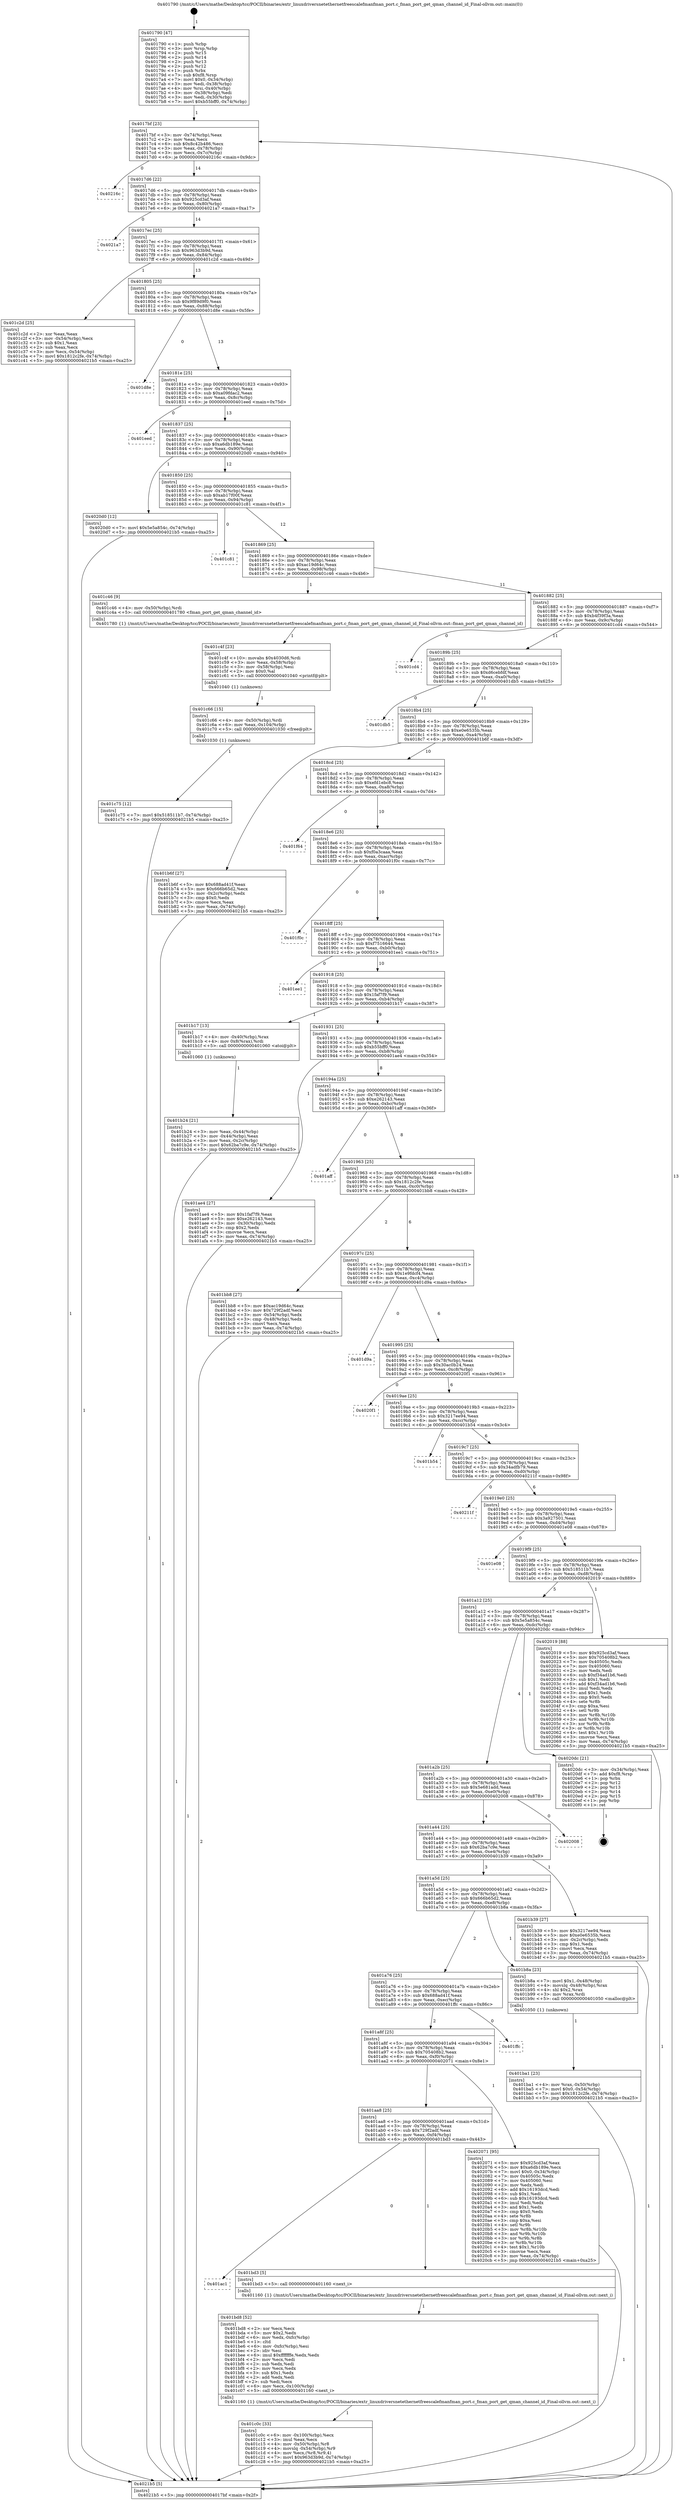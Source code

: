 digraph "0x401790" {
  label = "0x401790 (/mnt/c/Users/mathe/Desktop/tcc/POCII/binaries/extr_linuxdriversnetethernetfreescalefmanfman_port.c_fman_port_get_qman_channel_id_Final-ollvm.out::main(0))"
  labelloc = "t"
  node[shape=record]

  Entry [label="",width=0.3,height=0.3,shape=circle,fillcolor=black,style=filled]
  "0x4017bf" [label="{
     0x4017bf [23]\l
     | [instrs]\l
     &nbsp;&nbsp;0x4017bf \<+3\>: mov -0x74(%rbp),%eax\l
     &nbsp;&nbsp;0x4017c2 \<+2\>: mov %eax,%ecx\l
     &nbsp;&nbsp;0x4017c4 \<+6\>: sub $0x8c42b486,%ecx\l
     &nbsp;&nbsp;0x4017ca \<+3\>: mov %eax,-0x78(%rbp)\l
     &nbsp;&nbsp;0x4017cd \<+3\>: mov %ecx,-0x7c(%rbp)\l
     &nbsp;&nbsp;0x4017d0 \<+6\>: je 000000000040216c \<main+0x9dc\>\l
  }"]
  "0x40216c" [label="{
     0x40216c\l
  }", style=dashed]
  "0x4017d6" [label="{
     0x4017d6 [22]\l
     | [instrs]\l
     &nbsp;&nbsp;0x4017d6 \<+5\>: jmp 00000000004017db \<main+0x4b\>\l
     &nbsp;&nbsp;0x4017db \<+3\>: mov -0x78(%rbp),%eax\l
     &nbsp;&nbsp;0x4017de \<+5\>: sub $0x925cd3af,%eax\l
     &nbsp;&nbsp;0x4017e3 \<+3\>: mov %eax,-0x80(%rbp)\l
     &nbsp;&nbsp;0x4017e6 \<+6\>: je 00000000004021a7 \<main+0xa17\>\l
  }"]
  Exit [label="",width=0.3,height=0.3,shape=circle,fillcolor=black,style=filled,peripheries=2]
  "0x4021a7" [label="{
     0x4021a7\l
  }", style=dashed]
  "0x4017ec" [label="{
     0x4017ec [25]\l
     | [instrs]\l
     &nbsp;&nbsp;0x4017ec \<+5\>: jmp 00000000004017f1 \<main+0x61\>\l
     &nbsp;&nbsp;0x4017f1 \<+3\>: mov -0x78(%rbp),%eax\l
     &nbsp;&nbsp;0x4017f4 \<+5\>: sub $0x963d3b9d,%eax\l
     &nbsp;&nbsp;0x4017f9 \<+6\>: mov %eax,-0x84(%rbp)\l
     &nbsp;&nbsp;0x4017ff \<+6\>: je 0000000000401c2d \<main+0x49d\>\l
  }"]
  "0x401c75" [label="{
     0x401c75 [12]\l
     | [instrs]\l
     &nbsp;&nbsp;0x401c75 \<+7\>: movl $0x518511b7,-0x74(%rbp)\l
     &nbsp;&nbsp;0x401c7c \<+5\>: jmp 00000000004021b5 \<main+0xa25\>\l
  }"]
  "0x401c2d" [label="{
     0x401c2d [25]\l
     | [instrs]\l
     &nbsp;&nbsp;0x401c2d \<+2\>: xor %eax,%eax\l
     &nbsp;&nbsp;0x401c2f \<+3\>: mov -0x54(%rbp),%ecx\l
     &nbsp;&nbsp;0x401c32 \<+3\>: sub $0x1,%eax\l
     &nbsp;&nbsp;0x401c35 \<+2\>: sub %eax,%ecx\l
     &nbsp;&nbsp;0x401c37 \<+3\>: mov %ecx,-0x54(%rbp)\l
     &nbsp;&nbsp;0x401c3a \<+7\>: movl $0x1812c2fe,-0x74(%rbp)\l
     &nbsp;&nbsp;0x401c41 \<+5\>: jmp 00000000004021b5 \<main+0xa25\>\l
  }"]
  "0x401805" [label="{
     0x401805 [25]\l
     | [instrs]\l
     &nbsp;&nbsp;0x401805 \<+5\>: jmp 000000000040180a \<main+0x7a\>\l
     &nbsp;&nbsp;0x40180a \<+3\>: mov -0x78(%rbp),%eax\l
     &nbsp;&nbsp;0x40180d \<+5\>: sub $0x9f89d9f0,%eax\l
     &nbsp;&nbsp;0x401812 \<+6\>: mov %eax,-0x88(%rbp)\l
     &nbsp;&nbsp;0x401818 \<+6\>: je 0000000000401d8e \<main+0x5fe\>\l
  }"]
  "0x401c66" [label="{
     0x401c66 [15]\l
     | [instrs]\l
     &nbsp;&nbsp;0x401c66 \<+4\>: mov -0x50(%rbp),%rdi\l
     &nbsp;&nbsp;0x401c6a \<+6\>: mov %eax,-0x104(%rbp)\l
     &nbsp;&nbsp;0x401c70 \<+5\>: call 0000000000401030 \<free@plt\>\l
     | [calls]\l
     &nbsp;&nbsp;0x401030 \{1\} (unknown)\l
  }"]
  "0x401d8e" [label="{
     0x401d8e\l
  }", style=dashed]
  "0x40181e" [label="{
     0x40181e [25]\l
     | [instrs]\l
     &nbsp;&nbsp;0x40181e \<+5\>: jmp 0000000000401823 \<main+0x93\>\l
     &nbsp;&nbsp;0x401823 \<+3\>: mov -0x78(%rbp),%eax\l
     &nbsp;&nbsp;0x401826 \<+5\>: sub $0xa09fdac2,%eax\l
     &nbsp;&nbsp;0x40182b \<+6\>: mov %eax,-0x8c(%rbp)\l
     &nbsp;&nbsp;0x401831 \<+6\>: je 0000000000401eed \<main+0x75d\>\l
  }"]
  "0x401c4f" [label="{
     0x401c4f [23]\l
     | [instrs]\l
     &nbsp;&nbsp;0x401c4f \<+10\>: movabs $0x4030d6,%rdi\l
     &nbsp;&nbsp;0x401c59 \<+3\>: mov %eax,-0x58(%rbp)\l
     &nbsp;&nbsp;0x401c5c \<+3\>: mov -0x58(%rbp),%esi\l
     &nbsp;&nbsp;0x401c5f \<+2\>: mov $0x0,%al\l
     &nbsp;&nbsp;0x401c61 \<+5\>: call 0000000000401040 \<printf@plt\>\l
     | [calls]\l
     &nbsp;&nbsp;0x401040 \{1\} (unknown)\l
  }"]
  "0x401eed" [label="{
     0x401eed\l
  }", style=dashed]
  "0x401837" [label="{
     0x401837 [25]\l
     | [instrs]\l
     &nbsp;&nbsp;0x401837 \<+5\>: jmp 000000000040183c \<main+0xac\>\l
     &nbsp;&nbsp;0x40183c \<+3\>: mov -0x78(%rbp),%eax\l
     &nbsp;&nbsp;0x40183f \<+5\>: sub $0xa6db189e,%eax\l
     &nbsp;&nbsp;0x401844 \<+6\>: mov %eax,-0x90(%rbp)\l
     &nbsp;&nbsp;0x40184a \<+6\>: je 00000000004020d0 \<main+0x940\>\l
  }"]
  "0x401c0c" [label="{
     0x401c0c [33]\l
     | [instrs]\l
     &nbsp;&nbsp;0x401c0c \<+6\>: mov -0x100(%rbp),%ecx\l
     &nbsp;&nbsp;0x401c12 \<+3\>: imul %eax,%ecx\l
     &nbsp;&nbsp;0x401c15 \<+4\>: mov -0x50(%rbp),%r8\l
     &nbsp;&nbsp;0x401c19 \<+4\>: movslq -0x54(%rbp),%r9\l
     &nbsp;&nbsp;0x401c1d \<+4\>: mov %ecx,(%r8,%r9,4)\l
     &nbsp;&nbsp;0x401c21 \<+7\>: movl $0x963d3b9d,-0x74(%rbp)\l
     &nbsp;&nbsp;0x401c28 \<+5\>: jmp 00000000004021b5 \<main+0xa25\>\l
  }"]
  "0x4020d0" [label="{
     0x4020d0 [12]\l
     | [instrs]\l
     &nbsp;&nbsp;0x4020d0 \<+7\>: movl $0x5e5a854c,-0x74(%rbp)\l
     &nbsp;&nbsp;0x4020d7 \<+5\>: jmp 00000000004021b5 \<main+0xa25\>\l
  }"]
  "0x401850" [label="{
     0x401850 [25]\l
     | [instrs]\l
     &nbsp;&nbsp;0x401850 \<+5\>: jmp 0000000000401855 \<main+0xc5\>\l
     &nbsp;&nbsp;0x401855 \<+3\>: mov -0x78(%rbp),%eax\l
     &nbsp;&nbsp;0x401858 \<+5\>: sub $0xab17f00f,%eax\l
     &nbsp;&nbsp;0x40185d \<+6\>: mov %eax,-0x94(%rbp)\l
     &nbsp;&nbsp;0x401863 \<+6\>: je 0000000000401c81 \<main+0x4f1\>\l
  }"]
  "0x401bd8" [label="{
     0x401bd8 [52]\l
     | [instrs]\l
     &nbsp;&nbsp;0x401bd8 \<+2\>: xor %ecx,%ecx\l
     &nbsp;&nbsp;0x401bda \<+5\>: mov $0x2,%edx\l
     &nbsp;&nbsp;0x401bdf \<+6\>: mov %edx,-0xfc(%rbp)\l
     &nbsp;&nbsp;0x401be5 \<+1\>: cltd\l
     &nbsp;&nbsp;0x401be6 \<+6\>: mov -0xfc(%rbp),%esi\l
     &nbsp;&nbsp;0x401bec \<+2\>: idiv %esi\l
     &nbsp;&nbsp;0x401bee \<+6\>: imul $0xfffffffe,%edx,%edx\l
     &nbsp;&nbsp;0x401bf4 \<+2\>: mov %ecx,%edi\l
     &nbsp;&nbsp;0x401bf6 \<+2\>: sub %edx,%edi\l
     &nbsp;&nbsp;0x401bf8 \<+2\>: mov %ecx,%edx\l
     &nbsp;&nbsp;0x401bfa \<+3\>: sub $0x1,%edx\l
     &nbsp;&nbsp;0x401bfd \<+2\>: add %edx,%edi\l
     &nbsp;&nbsp;0x401bff \<+2\>: sub %edi,%ecx\l
     &nbsp;&nbsp;0x401c01 \<+6\>: mov %ecx,-0x100(%rbp)\l
     &nbsp;&nbsp;0x401c07 \<+5\>: call 0000000000401160 \<next_i\>\l
     | [calls]\l
     &nbsp;&nbsp;0x401160 \{1\} (/mnt/c/Users/mathe/Desktop/tcc/POCII/binaries/extr_linuxdriversnetethernetfreescalefmanfman_port.c_fman_port_get_qman_channel_id_Final-ollvm.out::next_i)\l
  }"]
  "0x401c81" [label="{
     0x401c81\l
  }", style=dashed]
  "0x401869" [label="{
     0x401869 [25]\l
     | [instrs]\l
     &nbsp;&nbsp;0x401869 \<+5\>: jmp 000000000040186e \<main+0xde\>\l
     &nbsp;&nbsp;0x40186e \<+3\>: mov -0x78(%rbp),%eax\l
     &nbsp;&nbsp;0x401871 \<+5\>: sub $0xac19d64c,%eax\l
     &nbsp;&nbsp;0x401876 \<+6\>: mov %eax,-0x98(%rbp)\l
     &nbsp;&nbsp;0x40187c \<+6\>: je 0000000000401c46 \<main+0x4b6\>\l
  }"]
  "0x401ac1" [label="{
     0x401ac1\l
  }", style=dashed]
  "0x401c46" [label="{
     0x401c46 [9]\l
     | [instrs]\l
     &nbsp;&nbsp;0x401c46 \<+4\>: mov -0x50(%rbp),%rdi\l
     &nbsp;&nbsp;0x401c4a \<+5\>: call 0000000000401780 \<fman_port_get_qman_channel_id\>\l
     | [calls]\l
     &nbsp;&nbsp;0x401780 \{1\} (/mnt/c/Users/mathe/Desktop/tcc/POCII/binaries/extr_linuxdriversnetethernetfreescalefmanfman_port.c_fman_port_get_qman_channel_id_Final-ollvm.out::fman_port_get_qman_channel_id)\l
  }"]
  "0x401882" [label="{
     0x401882 [25]\l
     | [instrs]\l
     &nbsp;&nbsp;0x401882 \<+5\>: jmp 0000000000401887 \<main+0xf7\>\l
     &nbsp;&nbsp;0x401887 \<+3\>: mov -0x78(%rbp),%eax\l
     &nbsp;&nbsp;0x40188a \<+5\>: sub $0xb4f39f3a,%eax\l
     &nbsp;&nbsp;0x40188f \<+6\>: mov %eax,-0x9c(%rbp)\l
     &nbsp;&nbsp;0x401895 \<+6\>: je 0000000000401cd4 \<main+0x544\>\l
  }"]
  "0x401bd3" [label="{
     0x401bd3 [5]\l
     | [instrs]\l
     &nbsp;&nbsp;0x401bd3 \<+5\>: call 0000000000401160 \<next_i\>\l
     | [calls]\l
     &nbsp;&nbsp;0x401160 \{1\} (/mnt/c/Users/mathe/Desktop/tcc/POCII/binaries/extr_linuxdriversnetethernetfreescalefmanfman_port.c_fman_port_get_qman_channel_id_Final-ollvm.out::next_i)\l
  }"]
  "0x401cd4" [label="{
     0x401cd4\l
  }", style=dashed]
  "0x40189b" [label="{
     0x40189b [25]\l
     | [instrs]\l
     &nbsp;&nbsp;0x40189b \<+5\>: jmp 00000000004018a0 \<main+0x110\>\l
     &nbsp;&nbsp;0x4018a0 \<+3\>: mov -0x78(%rbp),%eax\l
     &nbsp;&nbsp;0x4018a3 \<+5\>: sub $0xd6cebfdf,%eax\l
     &nbsp;&nbsp;0x4018a8 \<+6\>: mov %eax,-0xa0(%rbp)\l
     &nbsp;&nbsp;0x4018ae \<+6\>: je 0000000000401db5 \<main+0x625\>\l
  }"]
  "0x401aa8" [label="{
     0x401aa8 [25]\l
     | [instrs]\l
     &nbsp;&nbsp;0x401aa8 \<+5\>: jmp 0000000000401aad \<main+0x31d\>\l
     &nbsp;&nbsp;0x401aad \<+3\>: mov -0x78(%rbp),%eax\l
     &nbsp;&nbsp;0x401ab0 \<+5\>: sub $0x729f2adf,%eax\l
     &nbsp;&nbsp;0x401ab5 \<+6\>: mov %eax,-0xf4(%rbp)\l
     &nbsp;&nbsp;0x401abb \<+6\>: je 0000000000401bd3 \<main+0x443\>\l
  }"]
  "0x401db5" [label="{
     0x401db5\l
  }", style=dashed]
  "0x4018b4" [label="{
     0x4018b4 [25]\l
     | [instrs]\l
     &nbsp;&nbsp;0x4018b4 \<+5\>: jmp 00000000004018b9 \<main+0x129\>\l
     &nbsp;&nbsp;0x4018b9 \<+3\>: mov -0x78(%rbp),%eax\l
     &nbsp;&nbsp;0x4018bc \<+5\>: sub $0xe0e6535b,%eax\l
     &nbsp;&nbsp;0x4018c1 \<+6\>: mov %eax,-0xa4(%rbp)\l
     &nbsp;&nbsp;0x4018c7 \<+6\>: je 0000000000401b6f \<main+0x3df\>\l
  }"]
  "0x402071" [label="{
     0x402071 [95]\l
     | [instrs]\l
     &nbsp;&nbsp;0x402071 \<+5\>: mov $0x925cd3af,%eax\l
     &nbsp;&nbsp;0x402076 \<+5\>: mov $0xa6db189e,%ecx\l
     &nbsp;&nbsp;0x40207b \<+7\>: movl $0x0,-0x34(%rbp)\l
     &nbsp;&nbsp;0x402082 \<+7\>: mov 0x40505c,%edx\l
     &nbsp;&nbsp;0x402089 \<+7\>: mov 0x405060,%esi\l
     &nbsp;&nbsp;0x402090 \<+2\>: mov %edx,%edi\l
     &nbsp;&nbsp;0x402092 \<+6\>: add $0x16193dcd,%edi\l
     &nbsp;&nbsp;0x402098 \<+3\>: sub $0x1,%edi\l
     &nbsp;&nbsp;0x40209b \<+6\>: sub $0x16193dcd,%edi\l
     &nbsp;&nbsp;0x4020a1 \<+3\>: imul %edi,%edx\l
     &nbsp;&nbsp;0x4020a4 \<+3\>: and $0x1,%edx\l
     &nbsp;&nbsp;0x4020a7 \<+3\>: cmp $0x0,%edx\l
     &nbsp;&nbsp;0x4020aa \<+4\>: sete %r8b\l
     &nbsp;&nbsp;0x4020ae \<+3\>: cmp $0xa,%esi\l
     &nbsp;&nbsp;0x4020b1 \<+4\>: setl %r9b\l
     &nbsp;&nbsp;0x4020b5 \<+3\>: mov %r8b,%r10b\l
     &nbsp;&nbsp;0x4020b8 \<+3\>: and %r9b,%r10b\l
     &nbsp;&nbsp;0x4020bb \<+3\>: xor %r9b,%r8b\l
     &nbsp;&nbsp;0x4020be \<+3\>: or %r8b,%r10b\l
     &nbsp;&nbsp;0x4020c1 \<+4\>: test $0x1,%r10b\l
     &nbsp;&nbsp;0x4020c5 \<+3\>: cmovne %ecx,%eax\l
     &nbsp;&nbsp;0x4020c8 \<+3\>: mov %eax,-0x74(%rbp)\l
     &nbsp;&nbsp;0x4020cb \<+5\>: jmp 00000000004021b5 \<main+0xa25\>\l
  }"]
  "0x401b6f" [label="{
     0x401b6f [27]\l
     | [instrs]\l
     &nbsp;&nbsp;0x401b6f \<+5\>: mov $0x688ad41f,%eax\l
     &nbsp;&nbsp;0x401b74 \<+5\>: mov $0x666b65d2,%ecx\l
     &nbsp;&nbsp;0x401b79 \<+3\>: mov -0x2c(%rbp),%edx\l
     &nbsp;&nbsp;0x401b7c \<+3\>: cmp $0x0,%edx\l
     &nbsp;&nbsp;0x401b7f \<+3\>: cmove %ecx,%eax\l
     &nbsp;&nbsp;0x401b82 \<+3\>: mov %eax,-0x74(%rbp)\l
     &nbsp;&nbsp;0x401b85 \<+5\>: jmp 00000000004021b5 \<main+0xa25\>\l
  }"]
  "0x4018cd" [label="{
     0x4018cd [25]\l
     | [instrs]\l
     &nbsp;&nbsp;0x4018cd \<+5\>: jmp 00000000004018d2 \<main+0x142\>\l
     &nbsp;&nbsp;0x4018d2 \<+3\>: mov -0x78(%rbp),%eax\l
     &nbsp;&nbsp;0x4018d5 \<+5\>: sub $0xefd1ebc8,%eax\l
     &nbsp;&nbsp;0x4018da \<+6\>: mov %eax,-0xa8(%rbp)\l
     &nbsp;&nbsp;0x4018e0 \<+6\>: je 0000000000401f64 \<main+0x7d4\>\l
  }"]
  "0x401a8f" [label="{
     0x401a8f [25]\l
     | [instrs]\l
     &nbsp;&nbsp;0x401a8f \<+5\>: jmp 0000000000401a94 \<main+0x304\>\l
     &nbsp;&nbsp;0x401a94 \<+3\>: mov -0x78(%rbp),%eax\l
     &nbsp;&nbsp;0x401a97 \<+5\>: sub $0x705408b2,%eax\l
     &nbsp;&nbsp;0x401a9c \<+6\>: mov %eax,-0xf0(%rbp)\l
     &nbsp;&nbsp;0x401aa2 \<+6\>: je 0000000000402071 \<main+0x8e1\>\l
  }"]
  "0x401f64" [label="{
     0x401f64\l
  }", style=dashed]
  "0x4018e6" [label="{
     0x4018e6 [25]\l
     | [instrs]\l
     &nbsp;&nbsp;0x4018e6 \<+5\>: jmp 00000000004018eb \<main+0x15b\>\l
     &nbsp;&nbsp;0x4018eb \<+3\>: mov -0x78(%rbp),%eax\l
     &nbsp;&nbsp;0x4018ee \<+5\>: sub $0xf0a3caaa,%eax\l
     &nbsp;&nbsp;0x4018f3 \<+6\>: mov %eax,-0xac(%rbp)\l
     &nbsp;&nbsp;0x4018f9 \<+6\>: je 0000000000401f0c \<main+0x77c\>\l
  }"]
  "0x401ffc" [label="{
     0x401ffc\l
  }", style=dashed]
  "0x401f0c" [label="{
     0x401f0c\l
  }", style=dashed]
  "0x4018ff" [label="{
     0x4018ff [25]\l
     | [instrs]\l
     &nbsp;&nbsp;0x4018ff \<+5\>: jmp 0000000000401904 \<main+0x174\>\l
     &nbsp;&nbsp;0x401904 \<+3\>: mov -0x78(%rbp),%eax\l
     &nbsp;&nbsp;0x401907 \<+5\>: sub $0xf7516644,%eax\l
     &nbsp;&nbsp;0x40190c \<+6\>: mov %eax,-0xb0(%rbp)\l
     &nbsp;&nbsp;0x401912 \<+6\>: je 0000000000401ee1 \<main+0x751\>\l
  }"]
  "0x401ba1" [label="{
     0x401ba1 [23]\l
     | [instrs]\l
     &nbsp;&nbsp;0x401ba1 \<+4\>: mov %rax,-0x50(%rbp)\l
     &nbsp;&nbsp;0x401ba5 \<+7\>: movl $0x0,-0x54(%rbp)\l
     &nbsp;&nbsp;0x401bac \<+7\>: movl $0x1812c2fe,-0x74(%rbp)\l
     &nbsp;&nbsp;0x401bb3 \<+5\>: jmp 00000000004021b5 \<main+0xa25\>\l
  }"]
  "0x401ee1" [label="{
     0x401ee1\l
  }", style=dashed]
  "0x401918" [label="{
     0x401918 [25]\l
     | [instrs]\l
     &nbsp;&nbsp;0x401918 \<+5\>: jmp 000000000040191d \<main+0x18d\>\l
     &nbsp;&nbsp;0x40191d \<+3\>: mov -0x78(%rbp),%eax\l
     &nbsp;&nbsp;0x401920 \<+5\>: sub $0x1faf7f9,%eax\l
     &nbsp;&nbsp;0x401925 \<+6\>: mov %eax,-0xb4(%rbp)\l
     &nbsp;&nbsp;0x40192b \<+6\>: je 0000000000401b17 \<main+0x387\>\l
  }"]
  "0x401a76" [label="{
     0x401a76 [25]\l
     | [instrs]\l
     &nbsp;&nbsp;0x401a76 \<+5\>: jmp 0000000000401a7b \<main+0x2eb\>\l
     &nbsp;&nbsp;0x401a7b \<+3\>: mov -0x78(%rbp),%eax\l
     &nbsp;&nbsp;0x401a7e \<+5\>: sub $0x688ad41f,%eax\l
     &nbsp;&nbsp;0x401a83 \<+6\>: mov %eax,-0xec(%rbp)\l
     &nbsp;&nbsp;0x401a89 \<+6\>: je 0000000000401ffc \<main+0x86c\>\l
  }"]
  "0x401b17" [label="{
     0x401b17 [13]\l
     | [instrs]\l
     &nbsp;&nbsp;0x401b17 \<+4\>: mov -0x40(%rbp),%rax\l
     &nbsp;&nbsp;0x401b1b \<+4\>: mov 0x8(%rax),%rdi\l
     &nbsp;&nbsp;0x401b1f \<+5\>: call 0000000000401060 \<atoi@plt\>\l
     | [calls]\l
     &nbsp;&nbsp;0x401060 \{1\} (unknown)\l
  }"]
  "0x401931" [label="{
     0x401931 [25]\l
     | [instrs]\l
     &nbsp;&nbsp;0x401931 \<+5\>: jmp 0000000000401936 \<main+0x1a6\>\l
     &nbsp;&nbsp;0x401936 \<+3\>: mov -0x78(%rbp),%eax\l
     &nbsp;&nbsp;0x401939 \<+5\>: sub $0xb55bff0,%eax\l
     &nbsp;&nbsp;0x40193e \<+6\>: mov %eax,-0xb8(%rbp)\l
     &nbsp;&nbsp;0x401944 \<+6\>: je 0000000000401ae4 \<main+0x354\>\l
  }"]
  "0x401b8a" [label="{
     0x401b8a [23]\l
     | [instrs]\l
     &nbsp;&nbsp;0x401b8a \<+7\>: movl $0x1,-0x48(%rbp)\l
     &nbsp;&nbsp;0x401b91 \<+4\>: movslq -0x48(%rbp),%rax\l
     &nbsp;&nbsp;0x401b95 \<+4\>: shl $0x2,%rax\l
     &nbsp;&nbsp;0x401b99 \<+3\>: mov %rax,%rdi\l
     &nbsp;&nbsp;0x401b9c \<+5\>: call 0000000000401050 \<malloc@plt\>\l
     | [calls]\l
     &nbsp;&nbsp;0x401050 \{1\} (unknown)\l
  }"]
  "0x401ae4" [label="{
     0x401ae4 [27]\l
     | [instrs]\l
     &nbsp;&nbsp;0x401ae4 \<+5\>: mov $0x1faf7f9,%eax\l
     &nbsp;&nbsp;0x401ae9 \<+5\>: mov $0xe262143,%ecx\l
     &nbsp;&nbsp;0x401aee \<+3\>: mov -0x30(%rbp),%edx\l
     &nbsp;&nbsp;0x401af1 \<+3\>: cmp $0x2,%edx\l
     &nbsp;&nbsp;0x401af4 \<+3\>: cmovne %ecx,%eax\l
     &nbsp;&nbsp;0x401af7 \<+3\>: mov %eax,-0x74(%rbp)\l
     &nbsp;&nbsp;0x401afa \<+5\>: jmp 00000000004021b5 \<main+0xa25\>\l
  }"]
  "0x40194a" [label="{
     0x40194a [25]\l
     | [instrs]\l
     &nbsp;&nbsp;0x40194a \<+5\>: jmp 000000000040194f \<main+0x1bf\>\l
     &nbsp;&nbsp;0x40194f \<+3\>: mov -0x78(%rbp),%eax\l
     &nbsp;&nbsp;0x401952 \<+5\>: sub $0xe262143,%eax\l
     &nbsp;&nbsp;0x401957 \<+6\>: mov %eax,-0xbc(%rbp)\l
     &nbsp;&nbsp;0x40195d \<+6\>: je 0000000000401aff \<main+0x36f\>\l
  }"]
  "0x4021b5" [label="{
     0x4021b5 [5]\l
     | [instrs]\l
     &nbsp;&nbsp;0x4021b5 \<+5\>: jmp 00000000004017bf \<main+0x2f\>\l
  }"]
  "0x401790" [label="{
     0x401790 [47]\l
     | [instrs]\l
     &nbsp;&nbsp;0x401790 \<+1\>: push %rbp\l
     &nbsp;&nbsp;0x401791 \<+3\>: mov %rsp,%rbp\l
     &nbsp;&nbsp;0x401794 \<+2\>: push %r15\l
     &nbsp;&nbsp;0x401796 \<+2\>: push %r14\l
     &nbsp;&nbsp;0x401798 \<+2\>: push %r13\l
     &nbsp;&nbsp;0x40179a \<+2\>: push %r12\l
     &nbsp;&nbsp;0x40179c \<+1\>: push %rbx\l
     &nbsp;&nbsp;0x40179d \<+7\>: sub $0xf8,%rsp\l
     &nbsp;&nbsp;0x4017a4 \<+7\>: movl $0x0,-0x34(%rbp)\l
     &nbsp;&nbsp;0x4017ab \<+3\>: mov %edi,-0x38(%rbp)\l
     &nbsp;&nbsp;0x4017ae \<+4\>: mov %rsi,-0x40(%rbp)\l
     &nbsp;&nbsp;0x4017b2 \<+3\>: mov -0x38(%rbp),%edi\l
     &nbsp;&nbsp;0x4017b5 \<+3\>: mov %edi,-0x30(%rbp)\l
     &nbsp;&nbsp;0x4017b8 \<+7\>: movl $0xb55bff0,-0x74(%rbp)\l
  }"]
  "0x401b24" [label="{
     0x401b24 [21]\l
     | [instrs]\l
     &nbsp;&nbsp;0x401b24 \<+3\>: mov %eax,-0x44(%rbp)\l
     &nbsp;&nbsp;0x401b27 \<+3\>: mov -0x44(%rbp),%eax\l
     &nbsp;&nbsp;0x401b2a \<+3\>: mov %eax,-0x2c(%rbp)\l
     &nbsp;&nbsp;0x401b2d \<+7\>: movl $0x62ba7c9e,-0x74(%rbp)\l
     &nbsp;&nbsp;0x401b34 \<+5\>: jmp 00000000004021b5 \<main+0xa25\>\l
  }"]
  "0x401a5d" [label="{
     0x401a5d [25]\l
     | [instrs]\l
     &nbsp;&nbsp;0x401a5d \<+5\>: jmp 0000000000401a62 \<main+0x2d2\>\l
     &nbsp;&nbsp;0x401a62 \<+3\>: mov -0x78(%rbp),%eax\l
     &nbsp;&nbsp;0x401a65 \<+5\>: sub $0x666b65d2,%eax\l
     &nbsp;&nbsp;0x401a6a \<+6\>: mov %eax,-0xe8(%rbp)\l
     &nbsp;&nbsp;0x401a70 \<+6\>: je 0000000000401b8a \<main+0x3fa\>\l
  }"]
  "0x401aff" [label="{
     0x401aff\l
  }", style=dashed]
  "0x401963" [label="{
     0x401963 [25]\l
     | [instrs]\l
     &nbsp;&nbsp;0x401963 \<+5\>: jmp 0000000000401968 \<main+0x1d8\>\l
     &nbsp;&nbsp;0x401968 \<+3\>: mov -0x78(%rbp),%eax\l
     &nbsp;&nbsp;0x40196b \<+5\>: sub $0x1812c2fe,%eax\l
     &nbsp;&nbsp;0x401970 \<+6\>: mov %eax,-0xc0(%rbp)\l
     &nbsp;&nbsp;0x401976 \<+6\>: je 0000000000401bb8 \<main+0x428\>\l
  }"]
  "0x401b39" [label="{
     0x401b39 [27]\l
     | [instrs]\l
     &nbsp;&nbsp;0x401b39 \<+5\>: mov $0x3217ee94,%eax\l
     &nbsp;&nbsp;0x401b3e \<+5\>: mov $0xe0e6535b,%ecx\l
     &nbsp;&nbsp;0x401b43 \<+3\>: mov -0x2c(%rbp),%edx\l
     &nbsp;&nbsp;0x401b46 \<+3\>: cmp $0x1,%edx\l
     &nbsp;&nbsp;0x401b49 \<+3\>: cmovl %ecx,%eax\l
     &nbsp;&nbsp;0x401b4c \<+3\>: mov %eax,-0x74(%rbp)\l
     &nbsp;&nbsp;0x401b4f \<+5\>: jmp 00000000004021b5 \<main+0xa25\>\l
  }"]
  "0x401bb8" [label="{
     0x401bb8 [27]\l
     | [instrs]\l
     &nbsp;&nbsp;0x401bb8 \<+5\>: mov $0xac19d64c,%eax\l
     &nbsp;&nbsp;0x401bbd \<+5\>: mov $0x729f2adf,%ecx\l
     &nbsp;&nbsp;0x401bc2 \<+3\>: mov -0x54(%rbp),%edx\l
     &nbsp;&nbsp;0x401bc5 \<+3\>: cmp -0x48(%rbp),%edx\l
     &nbsp;&nbsp;0x401bc8 \<+3\>: cmovl %ecx,%eax\l
     &nbsp;&nbsp;0x401bcb \<+3\>: mov %eax,-0x74(%rbp)\l
     &nbsp;&nbsp;0x401bce \<+5\>: jmp 00000000004021b5 \<main+0xa25\>\l
  }"]
  "0x40197c" [label="{
     0x40197c [25]\l
     | [instrs]\l
     &nbsp;&nbsp;0x40197c \<+5\>: jmp 0000000000401981 \<main+0x1f1\>\l
     &nbsp;&nbsp;0x401981 \<+3\>: mov -0x78(%rbp),%eax\l
     &nbsp;&nbsp;0x401984 \<+5\>: sub $0x1e9fdcf4,%eax\l
     &nbsp;&nbsp;0x401989 \<+6\>: mov %eax,-0xc4(%rbp)\l
     &nbsp;&nbsp;0x40198f \<+6\>: je 0000000000401d9a \<main+0x60a\>\l
  }"]
  "0x401a44" [label="{
     0x401a44 [25]\l
     | [instrs]\l
     &nbsp;&nbsp;0x401a44 \<+5\>: jmp 0000000000401a49 \<main+0x2b9\>\l
     &nbsp;&nbsp;0x401a49 \<+3\>: mov -0x78(%rbp),%eax\l
     &nbsp;&nbsp;0x401a4c \<+5\>: sub $0x62ba7c9e,%eax\l
     &nbsp;&nbsp;0x401a51 \<+6\>: mov %eax,-0xe4(%rbp)\l
     &nbsp;&nbsp;0x401a57 \<+6\>: je 0000000000401b39 \<main+0x3a9\>\l
  }"]
  "0x401d9a" [label="{
     0x401d9a\l
  }", style=dashed]
  "0x401995" [label="{
     0x401995 [25]\l
     | [instrs]\l
     &nbsp;&nbsp;0x401995 \<+5\>: jmp 000000000040199a \<main+0x20a\>\l
     &nbsp;&nbsp;0x40199a \<+3\>: mov -0x78(%rbp),%eax\l
     &nbsp;&nbsp;0x40199d \<+5\>: sub $0x30ac0b24,%eax\l
     &nbsp;&nbsp;0x4019a2 \<+6\>: mov %eax,-0xc8(%rbp)\l
     &nbsp;&nbsp;0x4019a8 \<+6\>: je 00000000004020f1 \<main+0x961\>\l
  }"]
  "0x402008" [label="{
     0x402008\l
  }", style=dashed]
  "0x4020f1" [label="{
     0x4020f1\l
  }", style=dashed]
  "0x4019ae" [label="{
     0x4019ae [25]\l
     | [instrs]\l
     &nbsp;&nbsp;0x4019ae \<+5\>: jmp 00000000004019b3 \<main+0x223\>\l
     &nbsp;&nbsp;0x4019b3 \<+3\>: mov -0x78(%rbp),%eax\l
     &nbsp;&nbsp;0x4019b6 \<+5\>: sub $0x3217ee94,%eax\l
     &nbsp;&nbsp;0x4019bb \<+6\>: mov %eax,-0xcc(%rbp)\l
     &nbsp;&nbsp;0x4019c1 \<+6\>: je 0000000000401b54 \<main+0x3c4\>\l
  }"]
  "0x401a2b" [label="{
     0x401a2b [25]\l
     | [instrs]\l
     &nbsp;&nbsp;0x401a2b \<+5\>: jmp 0000000000401a30 \<main+0x2a0\>\l
     &nbsp;&nbsp;0x401a30 \<+3\>: mov -0x78(%rbp),%eax\l
     &nbsp;&nbsp;0x401a33 \<+5\>: sub $0x5e681add,%eax\l
     &nbsp;&nbsp;0x401a38 \<+6\>: mov %eax,-0xe0(%rbp)\l
     &nbsp;&nbsp;0x401a3e \<+6\>: je 0000000000402008 \<main+0x878\>\l
  }"]
  "0x401b54" [label="{
     0x401b54\l
  }", style=dashed]
  "0x4019c7" [label="{
     0x4019c7 [25]\l
     | [instrs]\l
     &nbsp;&nbsp;0x4019c7 \<+5\>: jmp 00000000004019cc \<main+0x23c\>\l
     &nbsp;&nbsp;0x4019cc \<+3\>: mov -0x78(%rbp),%eax\l
     &nbsp;&nbsp;0x4019cf \<+5\>: sub $0x34adfb79,%eax\l
     &nbsp;&nbsp;0x4019d4 \<+6\>: mov %eax,-0xd0(%rbp)\l
     &nbsp;&nbsp;0x4019da \<+6\>: je 000000000040211f \<main+0x98f\>\l
  }"]
  "0x4020dc" [label="{
     0x4020dc [21]\l
     | [instrs]\l
     &nbsp;&nbsp;0x4020dc \<+3\>: mov -0x34(%rbp),%eax\l
     &nbsp;&nbsp;0x4020df \<+7\>: add $0xf8,%rsp\l
     &nbsp;&nbsp;0x4020e6 \<+1\>: pop %rbx\l
     &nbsp;&nbsp;0x4020e7 \<+2\>: pop %r12\l
     &nbsp;&nbsp;0x4020e9 \<+2\>: pop %r13\l
     &nbsp;&nbsp;0x4020eb \<+2\>: pop %r14\l
     &nbsp;&nbsp;0x4020ed \<+2\>: pop %r15\l
     &nbsp;&nbsp;0x4020ef \<+1\>: pop %rbp\l
     &nbsp;&nbsp;0x4020f0 \<+1\>: ret\l
  }"]
  "0x40211f" [label="{
     0x40211f\l
  }", style=dashed]
  "0x4019e0" [label="{
     0x4019e0 [25]\l
     | [instrs]\l
     &nbsp;&nbsp;0x4019e0 \<+5\>: jmp 00000000004019e5 \<main+0x255\>\l
     &nbsp;&nbsp;0x4019e5 \<+3\>: mov -0x78(%rbp),%eax\l
     &nbsp;&nbsp;0x4019e8 \<+5\>: sub $0x3a927501,%eax\l
     &nbsp;&nbsp;0x4019ed \<+6\>: mov %eax,-0xd4(%rbp)\l
     &nbsp;&nbsp;0x4019f3 \<+6\>: je 0000000000401e08 \<main+0x678\>\l
  }"]
  "0x401a12" [label="{
     0x401a12 [25]\l
     | [instrs]\l
     &nbsp;&nbsp;0x401a12 \<+5\>: jmp 0000000000401a17 \<main+0x287\>\l
     &nbsp;&nbsp;0x401a17 \<+3\>: mov -0x78(%rbp),%eax\l
     &nbsp;&nbsp;0x401a1a \<+5\>: sub $0x5e5a854c,%eax\l
     &nbsp;&nbsp;0x401a1f \<+6\>: mov %eax,-0xdc(%rbp)\l
     &nbsp;&nbsp;0x401a25 \<+6\>: je 00000000004020dc \<main+0x94c\>\l
  }"]
  "0x401e08" [label="{
     0x401e08\l
  }", style=dashed]
  "0x4019f9" [label="{
     0x4019f9 [25]\l
     | [instrs]\l
     &nbsp;&nbsp;0x4019f9 \<+5\>: jmp 00000000004019fe \<main+0x26e\>\l
     &nbsp;&nbsp;0x4019fe \<+3\>: mov -0x78(%rbp),%eax\l
     &nbsp;&nbsp;0x401a01 \<+5\>: sub $0x518511b7,%eax\l
     &nbsp;&nbsp;0x401a06 \<+6\>: mov %eax,-0xd8(%rbp)\l
     &nbsp;&nbsp;0x401a0c \<+6\>: je 0000000000402019 \<main+0x889\>\l
  }"]
  "0x402019" [label="{
     0x402019 [88]\l
     | [instrs]\l
     &nbsp;&nbsp;0x402019 \<+5\>: mov $0x925cd3af,%eax\l
     &nbsp;&nbsp;0x40201e \<+5\>: mov $0x705408b2,%ecx\l
     &nbsp;&nbsp;0x402023 \<+7\>: mov 0x40505c,%edx\l
     &nbsp;&nbsp;0x40202a \<+7\>: mov 0x405060,%esi\l
     &nbsp;&nbsp;0x402031 \<+2\>: mov %edx,%edi\l
     &nbsp;&nbsp;0x402033 \<+6\>: sub $0xf34ad1b6,%edi\l
     &nbsp;&nbsp;0x402039 \<+3\>: sub $0x1,%edi\l
     &nbsp;&nbsp;0x40203c \<+6\>: add $0xf34ad1b6,%edi\l
     &nbsp;&nbsp;0x402042 \<+3\>: imul %edi,%edx\l
     &nbsp;&nbsp;0x402045 \<+3\>: and $0x1,%edx\l
     &nbsp;&nbsp;0x402048 \<+3\>: cmp $0x0,%edx\l
     &nbsp;&nbsp;0x40204b \<+4\>: sete %r8b\l
     &nbsp;&nbsp;0x40204f \<+3\>: cmp $0xa,%esi\l
     &nbsp;&nbsp;0x402052 \<+4\>: setl %r9b\l
     &nbsp;&nbsp;0x402056 \<+3\>: mov %r8b,%r10b\l
     &nbsp;&nbsp;0x402059 \<+3\>: and %r9b,%r10b\l
     &nbsp;&nbsp;0x40205c \<+3\>: xor %r9b,%r8b\l
     &nbsp;&nbsp;0x40205f \<+3\>: or %r8b,%r10b\l
     &nbsp;&nbsp;0x402062 \<+4\>: test $0x1,%r10b\l
     &nbsp;&nbsp;0x402066 \<+3\>: cmovne %ecx,%eax\l
     &nbsp;&nbsp;0x402069 \<+3\>: mov %eax,-0x74(%rbp)\l
     &nbsp;&nbsp;0x40206c \<+5\>: jmp 00000000004021b5 \<main+0xa25\>\l
  }"]
  Entry -> "0x401790" [label=" 1"]
  "0x4017bf" -> "0x40216c" [label=" 0"]
  "0x4017bf" -> "0x4017d6" [label=" 14"]
  "0x4020dc" -> Exit [label=" 1"]
  "0x4017d6" -> "0x4021a7" [label=" 0"]
  "0x4017d6" -> "0x4017ec" [label=" 14"]
  "0x4020d0" -> "0x4021b5" [label=" 1"]
  "0x4017ec" -> "0x401c2d" [label=" 1"]
  "0x4017ec" -> "0x401805" [label=" 13"]
  "0x402071" -> "0x4021b5" [label=" 1"]
  "0x401805" -> "0x401d8e" [label=" 0"]
  "0x401805" -> "0x40181e" [label=" 13"]
  "0x402019" -> "0x4021b5" [label=" 1"]
  "0x40181e" -> "0x401eed" [label=" 0"]
  "0x40181e" -> "0x401837" [label=" 13"]
  "0x401c75" -> "0x4021b5" [label=" 1"]
  "0x401837" -> "0x4020d0" [label=" 1"]
  "0x401837" -> "0x401850" [label=" 12"]
  "0x401c66" -> "0x401c75" [label=" 1"]
  "0x401850" -> "0x401c81" [label=" 0"]
  "0x401850" -> "0x401869" [label=" 12"]
  "0x401c4f" -> "0x401c66" [label=" 1"]
  "0x401869" -> "0x401c46" [label=" 1"]
  "0x401869" -> "0x401882" [label=" 11"]
  "0x401c46" -> "0x401c4f" [label=" 1"]
  "0x401882" -> "0x401cd4" [label=" 0"]
  "0x401882" -> "0x40189b" [label=" 11"]
  "0x401c2d" -> "0x4021b5" [label=" 1"]
  "0x40189b" -> "0x401db5" [label=" 0"]
  "0x40189b" -> "0x4018b4" [label=" 11"]
  "0x401bd8" -> "0x401c0c" [label=" 1"]
  "0x4018b4" -> "0x401b6f" [label=" 1"]
  "0x4018b4" -> "0x4018cd" [label=" 10"]
  "0x401bd3" -> "0x401bd8" [label=" 1"]
  "0x4018cd" -> "0x401f64" [label=" 0"]
  "0x4018cd" -> "0x4018e6" [label=" 10"]
  "0x401aa8" -> "0x401bd3" [label=" 1"]
  "0x4018e6" -> "0x401f0c" [label=" 0"]
  "0x4018e6" -> "0x4018ff" [label=" 10"]
  "0x401c0c" -> "0x4021b5" [label=" 1"]
  "0x4018ff" -> "0x401ee1" [label=" 0"]
  "0x4018ff" -> "0x401918" [label=" 10"]
  "0x401a8f" -> "0x402071" [label=" 1"]
  "0x401918" -> "0x401b17" [label=" 1"]
  "0x401918" -> "0x401931" [label=" 9"]
  "0x401aa8" -> "0x401ac1" [label=" 0"]
  "0x401931" -> "0x401ae4" [label=" 1"]
  "0x401931" -> "0x40194a" [label=" 8"]
  "0x401ae4" -> "0x4021b5" [label=" 1"]
  "0x401790" -> "0x4017bf" [label=" 1"]
  "0x4021b5" -> "0x4017bf" [label=" 13"]
  "0x401b17" -> "0x401b24" [label=" 1"]
  "0x401b24" -> "0x4021b5" [label=" 1"]
  "0x401a76" -> "0x401a8f" [label=" 2"]
  "0x40194a" -> "0x401aff" [label=" 0"]
  "0x40194a" -> "0x401963" [label=" 8"]
  "0x401a8f" -> "0x401aa8" [label=" 1"]
  "0x401963" -> "0x401bb8" [label=" 2"]
  "0x401963" -> "0x40197c" [label=" 6"]
  "0x401bb8" -> "0x4021b5" [label=" 2"]
  "0x40197c" -> "0x401d9a" [label=" 0"]
  "0x40197c" -> "0x401995" [label=" 6"]
  "0x401b8a" -> "0x401ba1" [label=" 1"]
  "0x401995" -> "0x4020f1" [label=" 0"]
  "0x401995" -> "0x4019ae" [label=" 6"]
  "0x401a5d" -> "0x401a76" [label=" 2"]
  "0x4019ae" -> "0x401b54" [label=" 0"]
  "0x4019ae" -> "0x4019c7" [label=" 6"]
  "0x401a76" -> "0x401ffc" [label=" 0"]
  "0x4019c7" -> "0x40211f" [label=" 0"]
  "0x4019c7" -> "0x4019e0" [label=" 6"]
  "0x401b6f" -> "0x4021b5" [label=" 1"]
  "0x4019e0" -> "0x401e08" [label=" 0"]
  "0x4019e0" -> "0x4019f9" [label=" 6"]
  "0x401a44" -> "0x401a5d" [label=" 3"]
  "0x4019f9" -> "0x402019" [label=" 1"]
  "0x4019f9" -> "0x401a12" [label=" 5"]
  "0x401b39" -> "0x4021b5" [label=" 1"]
  "0x401a12" -> "0x4020dc" [label=" 1"]
  "0x401a12" -> "0x401a2b" [label=" 4"]
  "0x401a5d" -> "0x401b8a" [label=" 1"]
  "0x401a2b" -> "0x402008" [label=" 0"]
  "0x401a2b" -> "0x401a44" [label=" 4"]
  "0x401ba1" -> "0x4021b5" [label=" 1"]
  "0x401a44" -> "0x401b39" [label=" 1"]
}
